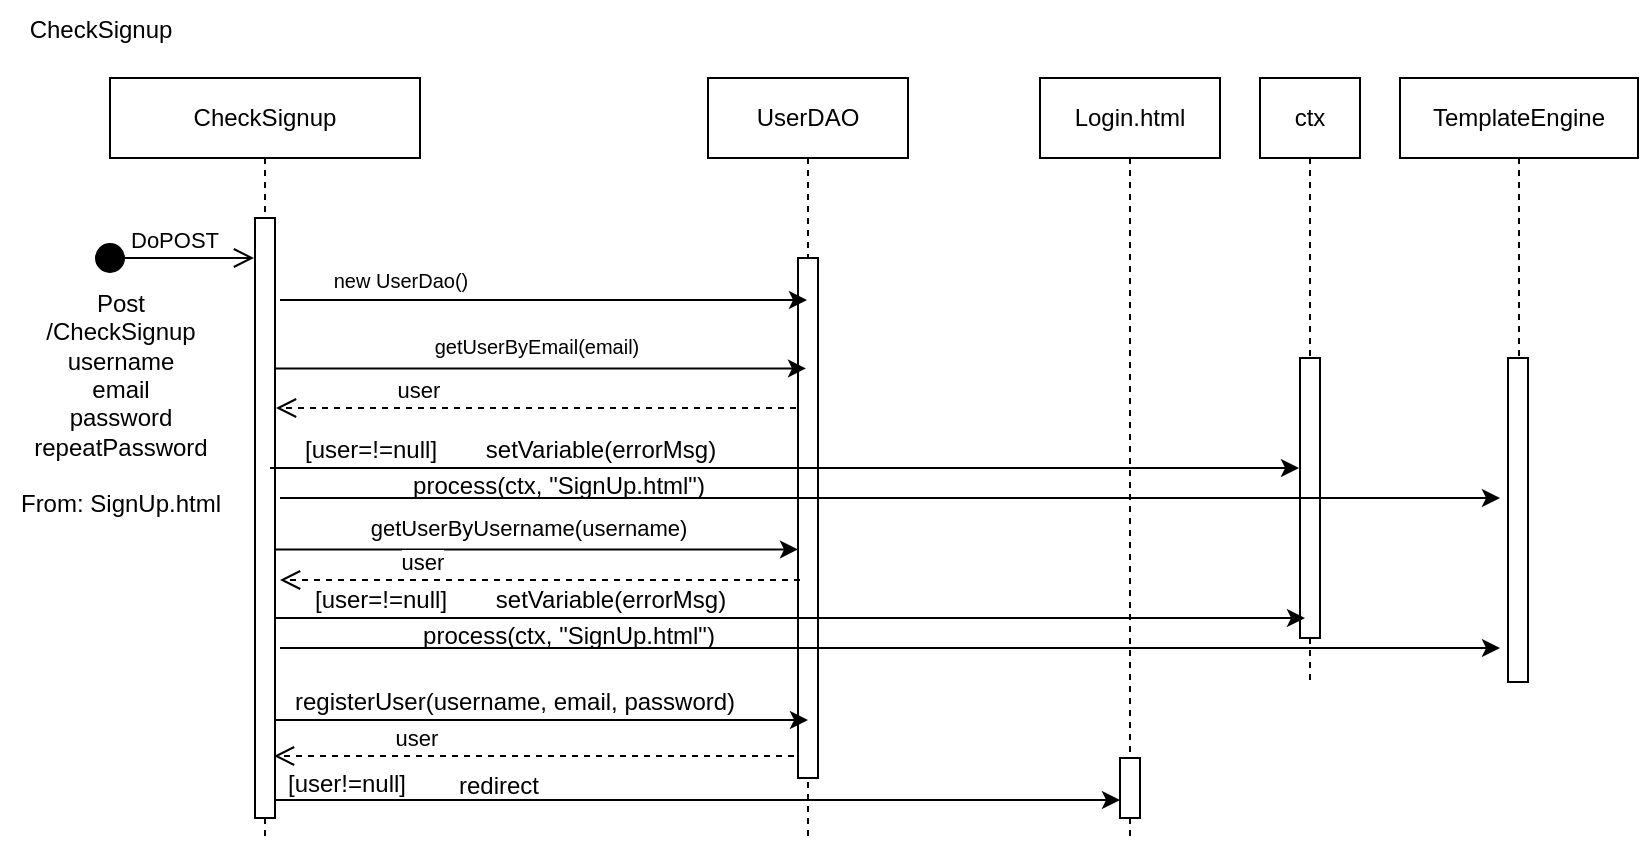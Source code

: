<mxfile version="24.2.5" type="device">
  <diagram name="Pagina-1" id="QMbBPEFxshU9AOQJG7Jn">
    <mxGraphModel dx="930" dy="423" grid="1" gridSize="10" guides="1" tooltips="1" connect="1" arrows="1" fold="1" page="1" pageScale="1" pageWidth="827" pageHeight="1169" math="0" shadow="0">
      <root>
        <mxCell id="0" />
        <mxCell id="1" parent="0" />
        <mxCell id="deQKDIumI5_GzSjwK9UW-1" value="&lt;span style=&quot;text-wrap: nowrap;&quot;&gt;CheckSignup&lt;/span&gt;" style="shape=umlLifeline;perimeter=lifelinePerimeter;whiteSpace=wrap;html=1;container=0;dropTarget=0;collapsible=0;recursiveResize=0;outlineConnect=0;portConstraint=eastwest;newEdgeStyle={&quot;edgeStyle&quot;:&quot;elbowEdgeStyle&quot;,&quot;elbow&quot;:&quot;vertical&quot;,&quot;curved&quot;:0,&quot;rounded&quot;:0};" vertex="1" parent="1">
          <mxGeometry x="105" y="59" width="155" height="381" as="geometry" />
        </mxCell>
        <mxCell id="deQKDIumI5_GzSjwK9UW-2" value="" style="html=1;points=[];perimeter=orthogonalPerimeter;outlineConnect=0;targetShapes=umlLifeline;portConstraint=eastwest;newEdgeStyle={&quot;edgeStyle&quot;:&quot;elbowEdgeStyle&quot;,&quot;elbow&quot;:&quot;vertical&quot;,&quot;curved&quot;:0,&quot;rounded&quot;:0};" vertex="1" parent="deQKDIumI5_GzSjwK9UW-1">
          <mxGeometry x="72.5" y="70" width="10" height="300" as="geometry" />
        </mxCell>
        <mxCell id="deQKDIumI5_GzSjwK9UW-3" value="UserDAO" style="shape=umlLifeline;perimeter=lifelinePerimeter;whiteSpace=wrap;html=1;container=0;dropTarget=0;collapsible=0;recursiveResize=0;outlineConnect=0;portConstraint=eastwest;newEdgeStyle={&quot;edgeStyle&quot;:&quot;elbowEdgeStyle&quot;,&quot;elbow&quot;:&quot;vertical&quot;,&quot;curved&quot;:0,&quot;rounded&quot;:0};" vertex="1" parent="1">
          <mxGeometry x="404" y="59" width="100" height="381" as="geometry" />
        </mxCell>
        <mxCell id="deQKDIumI5_GzSjwK9UW-4" value="" style="html=1;points=[];perimeter=orthogonalPerimeter;outlineConnect=0;targetShapes=umlLifeline;portConstraint=eastwest;newEdgeStyle={&quot;edgeStyle&quot;:&quot;elbowEdgeStyle&quot;,&quot;elbow&quot;:&quot;vertical&quot;,&quot;curved&quot;:0,&quot;rounded&quot;:0};" vertex="1" parent="deQKDIumI5_GzSjwK9UW-3">
          <mxGeometry x="45" y="90" width="10" height="260" as="geometry" />
        </mxCell>
        <mxCell id="deQKDIumI5_GzSjwK9UW-5" value="DoPOST" style="html=1;verticalAlign=bottom;startArrow=circle;startFill=1;endArrow=open;startSize=6;endSize=8;curved=0;rounded=0;" edge="1" parent="1">
          <mxGeometry width="80" relative="1" as="geometry">
            <mxPoint x="97" y="149" as="sourcePoint" />
            <mxPoint x="177" y="149" as="targetPoint" />
            <mxPoint as="offset" />
          </mxGeometry>
        </mxCell>
        <mxCell id="deQKDIumI5_GzSjwK9UW-6" value="" style="endArrow=classic;html=1;rounded=0;exitX=1.02;exitY=0.085;exitDx=0;exitDy=0;exitPerimeter=0;" edge="1" parent="1" target="deQKDIumI5_GzSjwK9UW-3">
          <mxGeometry width="50" height="50" relative="1" as="geometry">
            <mxPoint x="190.0" y="170.0" as="sourcePoint" />
            <mxPoint x="350" y="170" as="targetPoint" />
          </mxGeometry>
        </mxCell>
        <mxCell id="deQKDIumI5_GzSjwK9UW-7" value="Login.html" style="shape=umlLifeline;perimeter=lifelinePerimeter;whiteSpace=wrap;html=1;container=0;dropTarget=0;collapsible=0;recursiveResize=0;outlineConnect=0;portConstraint=eastwest;newEdgeStyle={&quot;edgeStyle&quot;:&quot;elbowEdgeStyle&quot;,&quot;elbow&quot;:&quot;vertical&quot;,&quot;curved&quot;:0,&quot;rounded&quot;:0};" vertex="1" parent="1">
          <mxGeometry x="570" y="59" width="90" height="381" as="geometry" />
        </mxCell>
        <mxCell id="deQKDIumI5_GzSjwK9UW-8" value="" style="html=1;points=[];perimeter=orthogonalPerimeter;outlineConnect=0;targetShapes=umlLifeline;portConstraint=eastwest;newEdgeStyle={&quot;edgeStyle&quot;:&quot;elbowEdgeStyle&quot;,&quot;elbow&quot;:&quot;vertical&quot;,&quot;curved&quot;:0,&quot;rounded&quot;:0};" vertex="1" parent="deQKDIumI5_GzSjwK9UW-7">
          <mxGeometry x="40" y="340" width="10" height="30" as="geometry" />
        </mxCell>
        <mxCell id="deQKDIumI5_GzSjwK9UW-9" value="CheckSignup" style="text;html=1;align=center;verticalAlign=middle;resizable=0;points=[];autosize=1;strokeColor=none;fillColor=none;" vertex="1" parent="1">
          <mxGeometry x="55" y="20" width="90" height="30" as="geometry" />
        </mxCell>
        <mxCell id="deQKDIumI5_GzSjwK9UW-10" value="Post&lt;div&gt;/CheckSignup&lt;/div&gt;&lt;div&gt;username&lt;/div&gt;&lt;div&gt;email&lt;/div&gt;&lt;div&gt;password&lt;/div&gt;&lt;div&gt;repeatPassword&lt;/div&gt;&lt;div&gt;&lt;br&gt;&lt;/div&gt;&lt;div&gt;From: SignUp.html&lt;/div&gt;&lt;div&gt;&lt;br&gt;&lt;/div&gt;" style="text;html=1;align=center;verticalAlign=middle;resizable=0;points=[];autosize=1;strokeColor=none;fillColor=none;" vertex="1" parent="1">
          <mxGeometry x="50" y="159" width="120" height="140" as="geometry" />
        </mxCell>
        <mxCell id="deQKDIumI5_GzSjwK9UW-11" value="&lt;font style=&quot;font-size: 10px;&quot;&gt;new UserDao()&lt;/font&gt;" style="text;html=1;align=center;verticalAlign=middle;resizable=0;points=[];autosize=1;strokeColor=none;fillColor=none;" vertex="1" parent="1">
          <mxGeometry x="205" y="145" width="90" height="30" as="geometry" />
        </mxCell>
        <mxCell id="deQKDIumI5_GzSjwK9UW-12" value="" style="endArrow=classic;html=1;rounded=0;exitX=0.025;exitY=1.03;exitDx=0;exitDy=0;exitPerimeter=0;" edge="1" parent="1">
          <mxGeometry width="50" height="50" relative="1" as="geometry">
            <mxPoint x="187" y="204.22" as="sourcePoint" />
            <mxPoint x="453" y="204.22" as="targetPoint" />
          </mxGeometry>
        </mxCell>
        <mxCell id="deQKDIumI5_GzSjwK9UW-13" value="&lt;span style=&quot;font-size: 10px;&quot;&gt;getUserByEmail(email)&lt;/span&gt;" style="text;html=1;align=center;verticalAlign=middle;resizable=0;points=[];autosize=1;strokeColor=none;fillColor=none;" vertex="1" parent="1">
          <mxGeometry x="253" y="178" width="130" height="30" as="geometry" />
        </mxCell>
        <mxCell id="deQKDIumI5_GzSjwK9UW-18" value="user" style="html=1;verticalAlign=bottom;endArrow=open;dashed=1;endSize=8;edgeStyle=elbowEdgeStyle;elbow=vertical;curved=0;rounded=0;" edge="1" parent="1">
          <mxGeometry x="0.455" relative="1" as="geometry">
            <mxPoint x="188" y="224" as="targetPoint" />
            <Array as="points" />
            <mxPoint x="448" y="224" as="sourcePoint" />
            <mxPoint as="offset" />
          </mxGeometry>
        </mxCell>
        <mxCell id="deQKDIumI5_GzSjwK9UW-20" value="[user=!=null]" style="text;html=1;align=center;verticalAlign=middle;resizable=0;points=[];autosize=1;strokeColor=none;fillColor=none;" vertex="1" parent="1">
          <mxGeometry x="190" y="230" width="90" height="30" as="geometry" />
        </mxCell>
        <mxCell id="deQKDIumI5_GzSjwK9UW-21" value="" style="endArrow=classic;html=1;rounded=0;" edge="1" parent="1">
          <mxGeometry width="50" height="50" relative="1" as="geometry">
            <mxPoint x="185" y="254" as="sourcePoint" />
            <mxPoint x="699.5" y="254" as="targetPoint" />
          </mxGeometry>
        </mxCell>
        <mxCell id="deQKDIumI5_GzSjwK9UW-22" value="TemplateEngine" style="shape=umlLifeline;perimeter=lifelinePerimeter;whiteSpace=wrap;html=1;container=0;dropTarget=0;collapsible=0;recursiveResize=0;outlineConnect=0;portConstraint=eastwest;newEdgeStyle={&quot;edgeStyle&quot;:&quot;elbowEdgeStyle&quot;,&quot;elbow&quot;:&quot;vertical&quot;,&quot;curved&quot;:0,&quot;rounded&quot;:0};" vertex="1" parent="1">
          <mxGeometry x="750" y="59" width="119" height="302" as="geometry" />
        </mxCell>
        <mxCell id="deQKDIumI5_GzSjwK9UW-23" value="" style="html=1;points=[];perimeter=orthogonalPerimeter;outlineConnect=0;targetShapes=umlLifeline;portConstraint=eastwest;newEdgeStyle={&quot;edgeStyle&quot;:&quot;elbowEdgeStyle&quot;,&quot;elbow&quot;:&quot;vertical&quot;,&quot;curved&quot;:0,&quot;rounded&quot;:0};" vertex="1" parent="deQKDIumI5_GzSjwK9UW-22">
          <mxGeometry x="54" y="140" width="10" height="162" as="geometry" />
        </mxCell>
        <mxCell id="deQKDIumI5_GzSjwK9UW-24" value="ctx" style="shape=umlLifeline;perimeter=lifelinePerimeter;whiteSpace=wrap;html=1;container=0;dropTarget=0;collapsible=0;recursiveResize=0;outlineConnect=0;portConstraint=eastwest;newEdgeStyle={&quot;edgeStyle&quot;:&quot;elbowEdgeStyle&quot;,&quot;elbow&quot;:&quot;vertical&quot;,&quot;curved&quot;:0,&quot;rounded&quot;:0};" vertex="1" parent="1">
          <mxGeometry x="680" y="59" width="50" height="301" as="geometry" />
        </mxCell>
        <mxCell id="deQKDIumI5_GzSjwK9UW-25" value="" style="html=1;points=[];perimeter=orthogonalPerimeter;outlineConnect=0;targetShapes=umlLifeline;portConstraint=eastwest;newEdgeStyle={&quot;edgeStyle&quot;:&quot;elbowEdgeStyle&quot;,&quot;elbow&quot;:&quot;vertical&quot;,&quot;curved&quot;:0,&quot;rounded&quot;:0};" vertex="1" parent="deQKDIumI5_GzSjwK9UW-24">
          <mxGeometry x="20" y="140" width="10" height="140" as="geometry" />
        </mxCell>
        <mxCell id="deQKDIumI5_GzSjwK9UW-26" value="setVariable(errorMsg)" style="text;html=1;align=center;verticalAlign=middle;resizable=0;points=[];autosize=1;strokeColor=none;fillColor=none;" vertex="1" parent="1">
          <mxGeometry x="280" y="230" width="140" height="30" as="geometry" />
        </mxCell>
        <mxCell id="deQKDIumI5_GzSjwK9UW-27" value="" style="endArrow=classic;html=1;rounded=0;" edge="1" parent="1">
          <mxGeometry width="50" height="50" relative="1" as="geometry">
            <mxPoint x="190" y="269" as="sourcePoint" />
            <mxPoint x="800" y="269" as="targetPoint" />
          </mxGeometry>
        </mxCell>
        <mxCell id="deQKDIumI5_GzSjwK9UW-29" value="process(ctx, &quot;SignUp.html&quot;)" style="text;html=1;align=center;verticalAlign=middle;resizable=0;points=[];autosize=1;strokeColor=none;fillColor=none;" vertex="1" parent="1">
          <mxGeometry x="244" y="248" width="170" height="30" as="geometry" />
        </mxCell>
        <mxCell id="deQKDIumI5_GzSjwK9UW-30" value="" style="endArrow=classic;html=1;rounded=0;exitX=0.025;exitY=1.03;exitDx=0;exitDy=0;exitPerimeter=0;" edge="1" parent="1">
          <mxGeometry width="50" height="50" relative="1" as="geometry">
            <mxPoint x="187" y="294.72" as="sourcePoint" />
            <mxPoint x="449" y="294.72" as="targetPoint" />
          </mxGeometry>
        </mxCell>
        <mxCell id="deQKDIumI5_GzSjwK9UW-31" value="&lt;font style=&quot;font-size: 11px;&quot;&gt;getUserByUsername(username)&lt;/font&gt;" style="text;html=1;align=center;verticalAlign=middle;resizable=0;points=[];autosize=1;strokeColor=none;fillColor=none;" vertex="1" parent="1">
          <mxGeometry x="224" y="269" width="180" height="30" as="geometry" />
        </mxCell>
        <mxCell id="deQKDIumI5_GzSjwK9UW-32" value="user" style="html=1;verticalAlign=bottom;endArrow=open;dashed=1;endSize=8;edgeStyle=elbowEdgeStyle;elbow=vertical;curved=0;rounded=0;" edge="1" parent="1">
          <mxGeometry x="0.455" relative="1" as="geometry">
            <mxPoint x="190" y="310" as="targetPoint" />
            <Array as="points" />
            <mxPoint x="450" y="310" as="sourcePoint" />
            <mxPoint as="offset" />
          </mxGeometry>
        </mxCell>
        <mxCell id="deQKDIumI5_GzSjwK9UW-33" value="[user=!=null]" style="text;html=1;align=center;verticalAlign=middle;resizable=0;points=[];autosize=1;strokeColor=none;fillColor=none;" vertex="1" parent="1">
          <mxGeometry x="195" y="305" width="90" height="30" as="geometry" />
        </mxCell>
        <mxCell id="deQKDIumI5_GzSjwK9UW-34" value="" style="endArrow=classic;html=1;rounded=0;" edge="1" parent="1">
          <mxGeometry width="50" height="50" relative="1" as="geometry">
            <mxPoint x="188" y="329" as="sourcePoint" />
            <mxPoint x="702.5" y="329" as="targetPoint" />
          </mxGeometry>
        </mxCell>
        <mxCell id="deQKDIumI5_GzSjwK9UW-35" value="setVariable(errorMsg)" style="text;html=1;align=center;verticalAlign=middle;resizable=0;points=[];autosize=1;strokeColor=none;fillColor=none;" vertex="1" parent="1">
          <mxGeometry x="285" y="305" width="140" height="30" as="geometry" />
        </mxCell>
        <mxCell id="deQKDIumI5_GzSjwK9UW-36" value="" style="endArrow=classic;html=1;rounded=0;" edge="1" parent="1">
          <mxGeometry width="50" height="50" relative="1" as="geometry">
            <mxPoint x="190" y="344" as="sourcePoint" />
            <mxPoint x="800" y="344" as="targetPoint" />
          </mxGeometry>
        </mxCell>
        <mxCell id="deQKDIumI5_GzSjwK9UW-37" value="process(ctx, &quot;SignUp.html&quot;)" style="text;html=1;align=center;verticalAlign=middle;resizable=0;points=[];autosize=1;strokeColor=none;fillColor=none;" vertex="1" parent="1">
          <mxGeometry x="249" y="323" width="170" height="30" as="geometry" />
        </mxCell>
        <mxCell id="deQKDIumI5_GzSjwK9UW-38" value="" style="endArrow=classic;html=1;rounded=0;exitX=0.025;exitY=1.03;exitDx=0;exitDy=0;exitPerimeter=0;" edge="1" parent="1">
          <mxGeometry width="50" height="50" relative="1" as="geometry">
            <mxPoint x="188" y="380" as="sourcePoint" />
            <mxPoint x="454" y="380" as="targetPoint" />
          </mxGeometry>
        </mxCell>
        <mxCell id="deQKDIumI5_GzSjwK9UW-39" value="registerUser(username, email, password)" style="text;html=1;align=center;verticalAlign=middle;resizable=0;points=[];autosize=1;strokeColor=none;fillColor=none;" vertex="1" parent="1">
          <mxGeometry x="187" y="356" width="240" height="30" as="geometry" />
        </mxCell>
        <mxCell id="deQKDIumI5_GzSjwK9UW-40" value="user" style="html=1;verticalAlign=bottom;endArrow=open;dashed=1;endSize=8;edgeStyle=elbowEdgeStyle;elbow=vertical;curved=0;rounded=0;" edge="1" parent="1">
          <mxGeometry x="0.455" relative="1" as="geometry">
            <mxPoint x="187" y="398" as="targetPoint" />
            <Array as="points" />
            <mxPoint x="447" y="398" as="sourcePoint" />
            <mxPoint as="offset" />
          </mxGeometry>
        </mxCell>
        <mxCell id="deQKDIumI5_GzSjwK9UW-41" value="" style="endArrow=classic;html=1;rounded=0;" edge="1" parent="1">
          <mxGeometry width="50" height="50" relative="1" as="geometry">
            <mxPoint x="187" y="420" as="sourcePoint" />
            <mxPoint x="610" y="420" as="targetPoint" />
          </mxGeometry>
        </mxCell>
        <mxCell id="deQKDIumI5_GzSjwK9UW-42" value="redirect" style="text;html=1;align=center;verticalAlign=middle;resizable=0;points=[];autosize=1;strokeColor=none;fillColor=none;" vertex="1" parent="1">
          <mxGeometry x="269" y="398" width="60" height="30" as="geometry" />
        </mxCell>
        <mxCell id="deQKDIumI5_GzSjwK9UW-43" value="[user!=null]" style="text;html=1;align=center;verticalAlign=middle;resizable=0;points=[];autosize=1;strokeColor=none;fillColor=none;" vertex="1" parent="1">
          <mxGeometry x="183" y="397" width="80" height="30" as="geometry" />
        </mxCell>
      </root>
    </mxGraphModel>
  </diagram>
</mxfile>
